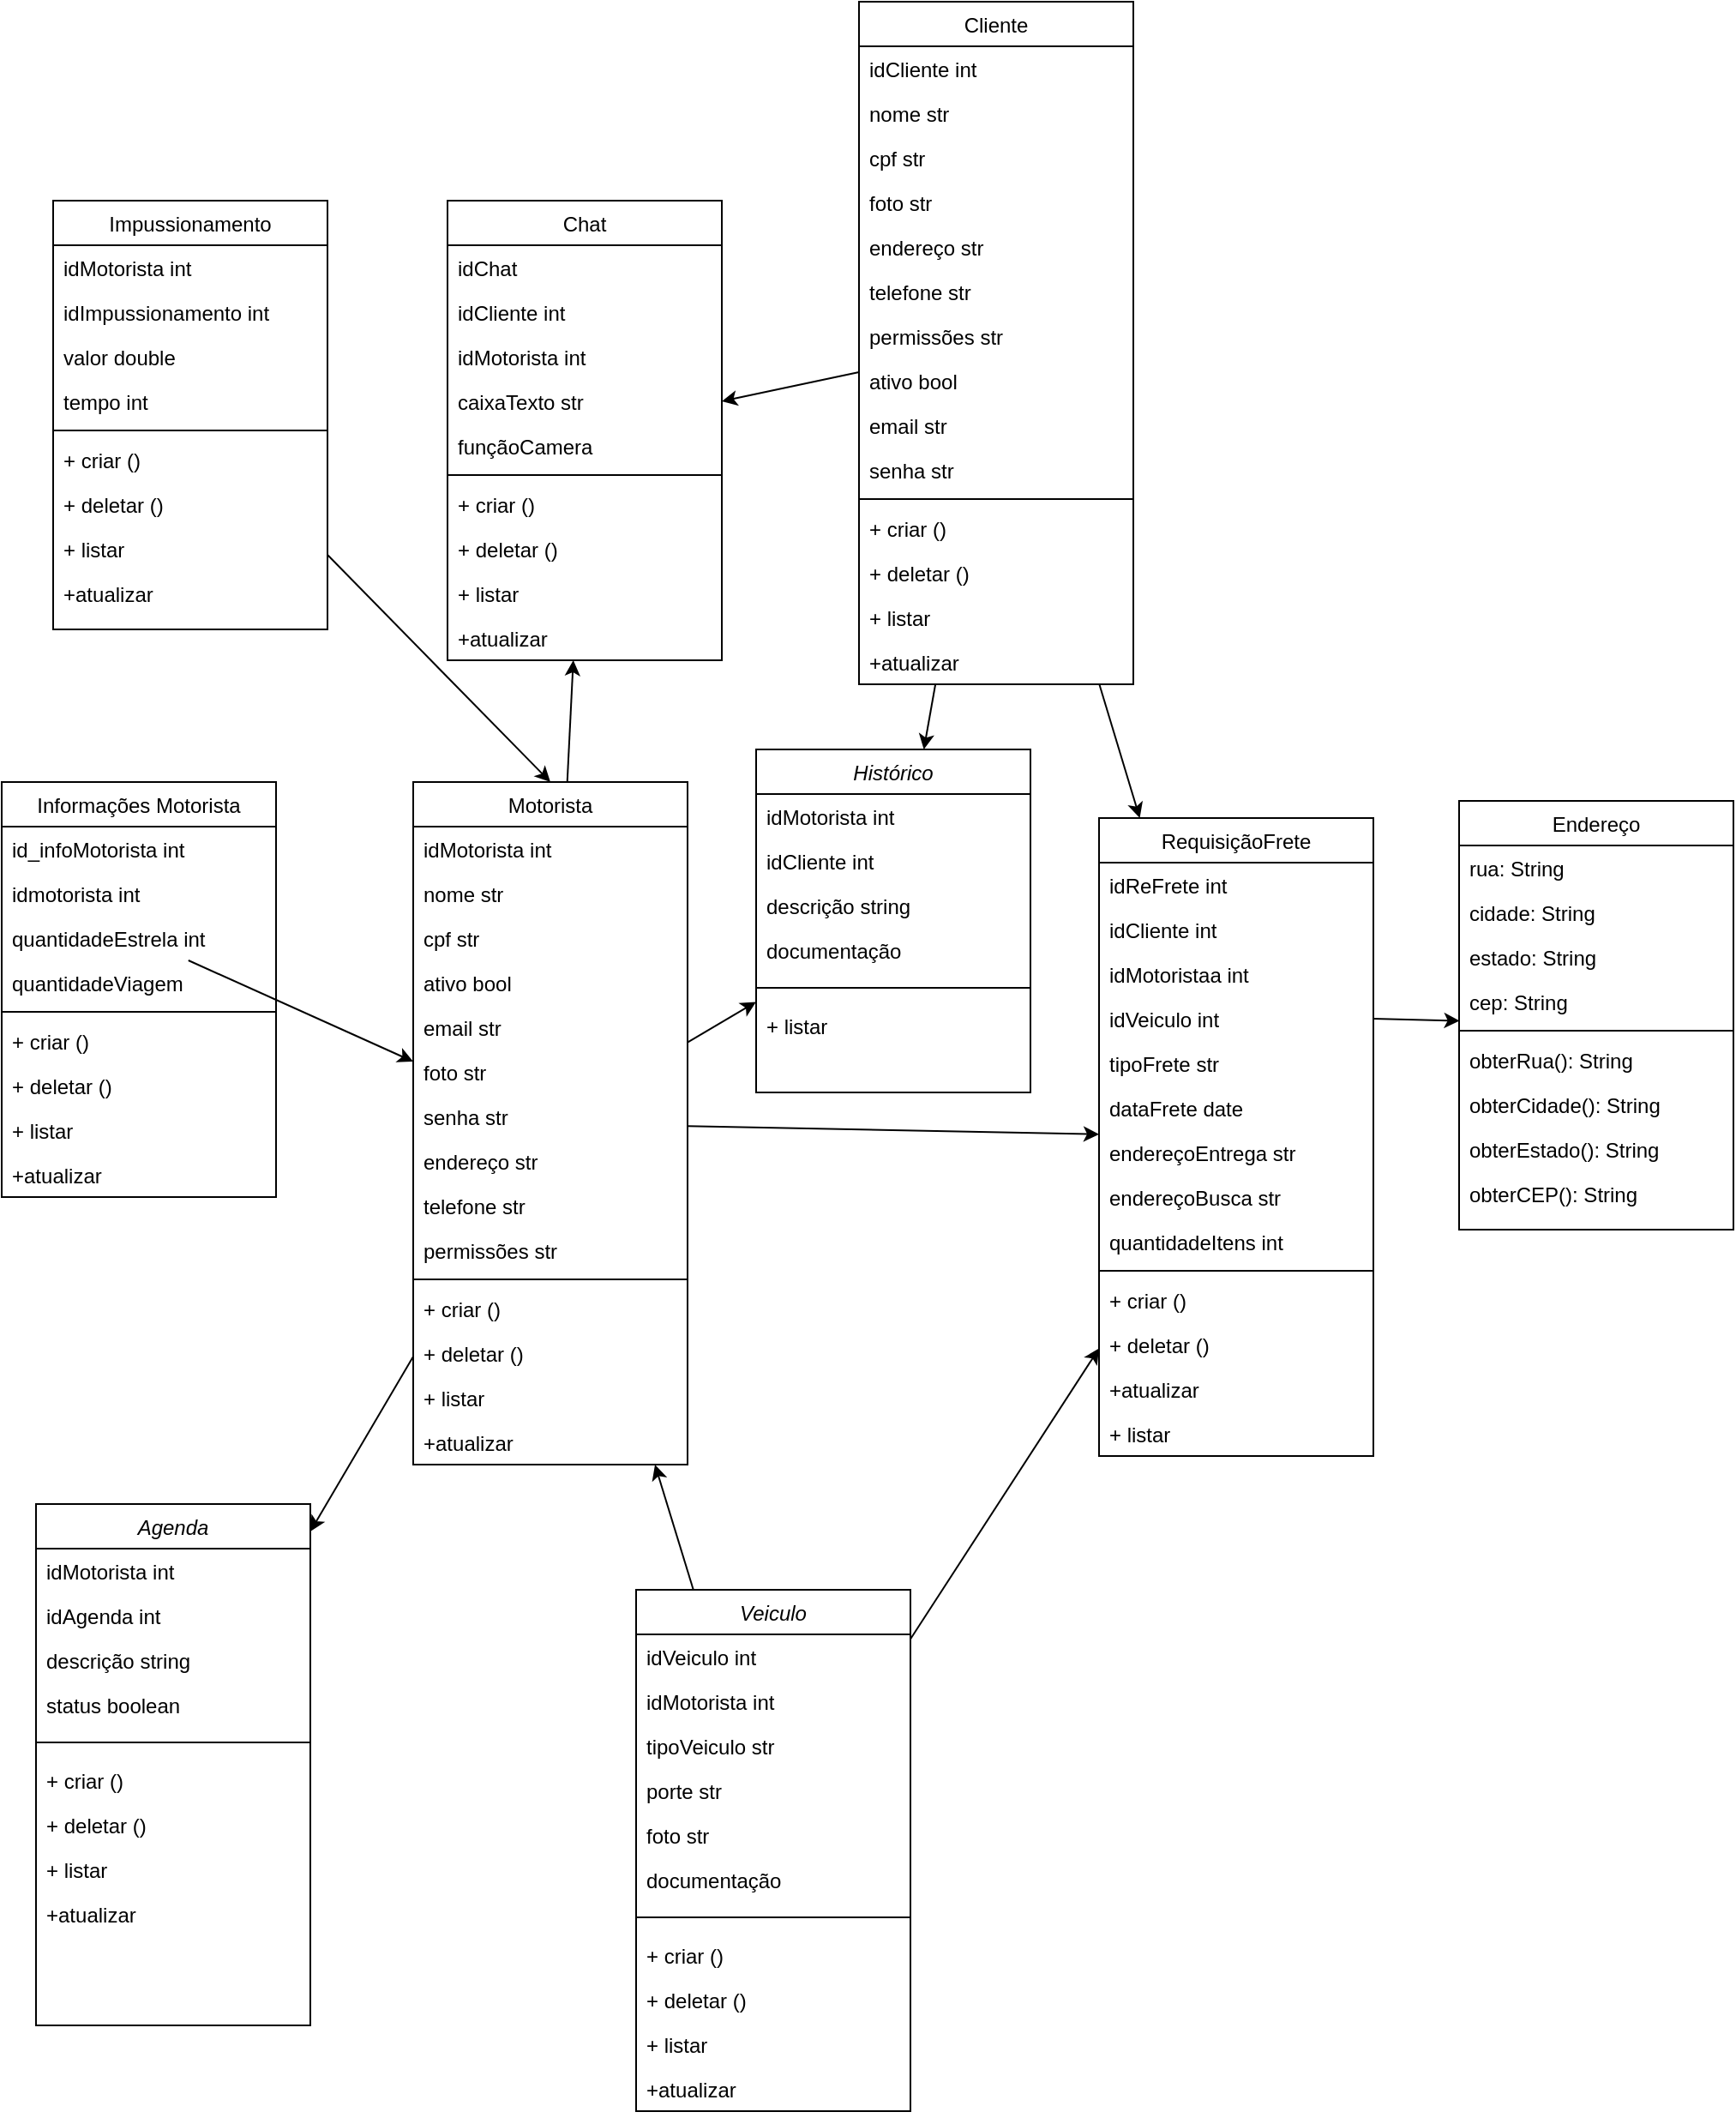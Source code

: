 <mxfile version="24.2.0" type="github">
  <diagram id="C5RBs43oDa-KdzZeNtuy" name="Page-1">
    <mxGraphModel dx="1009" dy="1711" grid="1" gridSize="10" guides="1" tooltips="1" connect="1" arrows="1" fold="1" page="1" pageScale="1" pageWidth="827" pageHeight="1169" math="0" shadow="0">
      <root>
        <mxCell id="WIyWlLk6GJQsqaUBKTNV-0" />
        <mxCell id="WIyWlLk6GJQsqaUBKTNV-1" parent="WIyWlLk6GJQsqaUBKTNV-0" />
        <mxCell id="SF8O7hj9vOD-8rgYwH3F-73" style="rounded=0;orthogonalLoop=1;jettySize=auto;html=1;" parent="WIyWlLk6GJQsqaUBKTNV-1" source="zkfFHV4jXpPFQw0GAbJ--0" target="zkfFHV4jXpPFQw0GAbJ--6" edge="1">
          <mxGeometry relative="1" as="geometry" />
        </mxCell>
        <mxCell id="SF8O7hj9vOD-8rgYwH3F-77" style="rounded=0;orthogonalLoop=1;jettySize=auto;html=1;" parent="WIyWlLk6GJQsqaUBKTNV-1" source="zkfFHV4jXpPFQw0GAbJ--0" target="SF8O7hj9vOD-8rgYwH3F-41" edge="1">
          <mxGeometry relative="1" as="geometry" />
        </mxCell>
        <mxCell id="zkfFHV4jXpPFQw0GAbJ--0" value="Veiculo" style="swimlane;fontStyle=2;align=center;verticalAlign=top;childLayout=stackLayout;horizontal=1;startSize=26;horizontalStack=0;resizeParent=1;resizeLast=0;collapsible=1;marginBottom=0;rounded=0;shadow=0;strokeWidth=1;" parent="WIyWlLk6GJQsqaUBKTNV-1" vertex="1">
          <mxGeometry x="420" y="600" width="160" height="304" as="geometry">
            <mxRectangle x="220" y="120" width="160" height="26" as="alternateBounds" />
          </mxGeometry>
        </mxCell>
        <mxCell id="zkfFHV4jXpPFQw0GAbJ--1" value="idVeiculo int" style="text;align=left;verticalAlign=top;spacingLeft=4;spacingRight=4;overflow=hidden;rotatable=0;points=[[0,0.5],[1,0.5]];portConstraint=eastwest;" parent="zkfFHV4jXpPFQw0GAbJ--0" vertex="1">
          <mxGeometry y="26" width="160" height="26" as="geometry" />
        </mxCell>
        <mxCell id="zkfFHV4jXpPFQw0GAbJ--2" value="idMotorista int" style="text;align=left;verticalAlign=top;spacingLeft=4;spacingRight=4;overflow=hidden;rotatable=0;points=[[0,0.5],[1,0.5]];portConstraint=eastwest;rounded=0;shadow=0;html=0;" parent="zkfFHV4jXpPFQw0GAbJ--0" vertex="1">
          <mxGeometry y="52" width="160" height="26" as="geometry" />
        </mxCell>
        <mxCell id="zkfFHV4jXpPFQw0GAbJ--3" value="tipoVeiculo str" style="text;align=left;verticalAlign=top;spacingLeft=4;spacingRight=4;overflow=hidden;rotatable=0;points=[[0,0.5],[1,0.5]];portConstraint=eastwest;rounded=0;shadow=0;html=0;" parent="zkfFHV4jXpPFQw0GAbJ--0" vertex="1">
          <mxGeometry y="78" width="160" height="26" as="geometry" />
        </mxCell>
        <mxCell id="SF8O7hj9vOD-8rgYwH3F-3" value="porte str" style="text;align=left;verticalAlign=top;spacingLeft=4;spacingRight=4;overflow=hidden;rotatable=0;points=[[0,0.5],[1,0.5]];portConstraint=eastwest;rounded=0;shadow=0;html=0;" parent="zkfFHV4jXpPFQw0GAbJ--0" vertex="1">
          <mxGeometry y="104" width="160" height="26" as="geometry" />
        </mxCell>
        <mxCell id="SF8O7hj9vOD-8rgYwH3F-5" value="foto str" style="text;align=left;verticalAlign=top;spacingLeft=4;spacingRight=4;overflow=hidden;rotatable=0;points=[[0,0.5],[1,0.5]];portConstraint=eastwest;rounded=0;shadow=0;html=0;" parent="zkfFHV4jXpPFQw0GAbJ--0" vertex="1">
          <mxGeometry y="130" width="160" height="26" as="geometry" />
        </mxCell>
        <mxCell id="SF8O7hj9vOD-8rgYwH3F-6" value="documentação" style="text;align=left;verticalAlign=top;spacingLeft=4;spacingRight=4;overflow=hidden;rotatable=0;points=[[0,0.5],[1,0.5]];portConstraint=eastwest;rounded=0;shadow=0;html=0;" parent="zkfFHV4jXpPFQw0GAbJ--0" vertex="1">
          <mxGeometry y="156" width="160" height="26" as="geometry" />
        </mxCell>
        <mxCell id="zkfFHV4jXpPFQw0GAbJ--4" value="" style="line;html=1;strokeWidth=1;align=left;verticalAlign=middle;spacingTop=-1;spacingLeft=3;spacingRight=3;rotatable=0;labelPosition=right;points=[];portConstraint=eastwest;" parent="zkfFHV4jXpPFQw0GAbJ--0" vertex="1">
          <mxGeometry y="182" width="160" height="18" as="geometry" />
        </mxCell>
        <mxCell id="SF8O7hj9vOD-8rgYwH3F-103" value="+ criar ()" style="text;align=left;verticalAlign=top;spacingLeft=4;spacingRight=4;overflow=hidden;rotatable=0;points=[[0,0.5],[1,0.5]];portConstraint=eastwest;rounded=0;shadow=0;html=0;" parent="zkfFHV4jXpPFQw0GAbJ--0" vertex="1">
          <mxGeometry y="200" width="160" height="26" as="geometry" />
        </mxCell>
        <mxCell id="SF8O7hj9vOD-8rgYwH3F-104" value="+ deletar ()" style="text;align=left;verticalAlign=top;spacingLeft=4;spacingRight=4;overflow=hidden;rotatable=0;points=[[0,0.5],[1,0.5]];portConstraint=eastwest;rounded=0;shadow=0;html=0;" parent="zkfFHV4jXpPFQw0GAbJ--0" vertex="1">
          <mxGeometry y="226" width="160" height="26" as="geometry" />
        </mxCell>
        <mxCell id="SF8O7hj9vOD-8rgYwH3F-105" value="+ listar" style="text;align=left;verticalAlign=top;spacingLeft=4;spacingRight=4;overflow=hidden;rotatable=0;points=[[0,0.5],[1,0.5]];portConstraint=eastwest;rounded=0;shadow=0;html=0;" parent="zkfFHV4jXpPFQw0GAbJ--0" vertex="1">
          <mxGeometry y="252" width="160" height="26" as="geometry" />
        </mxCell>
        <mxCell id="SF8O7hj9vOD-8rgYwH3F-106" value="+atualizar" style="text;align=left;verticalAlign=top;spacingLeft=4;spacingRight=4;overflow=hidden;rotatable=0;points=[[0,0.5],[1,0.5]];portConstraint=eastwest;rounded=0;shadow=0;html=0;" parent="zkfFHV4jXpPFQw0GAbJ--0" vertex="1">
          <mxGeometry y="278" width="160" height="26" as="geometry" />
        </mxCell>
        <mxCell id="SF8O7hj9vOD-8rgYwH3F-75" style="rounded=0;orthogonalLoop=1;jettySize=auto;html=1;" parent="WIyWlLk6GJQsqaUBKTNV-1" source="zkfFHV4jXpPFQw0GAbJ--6" target="SF8O7hj9vOD-8rgYwH3F-41" edge="1">
          <mxGeometry relative="1" as="geometry" />
        </mxCell>
        <mxCell id="SF8O7hj9vOD-8rgYwH3F-80" style="rounded=0;orthogonalLoop=1;jettySize=auto;html=1;" parent="WIyWlLk6GJQsqaUBKTNV-1" source="zkfFHV4jXpPFQw0GAbJ--6" target="SF8O7hj9vOD-8rgYwH3F-56" edge="1">
          <mxGeometry relative="1" as="geometry" />
        </mxCell>
        <mxCell id="JM5bOzaQmFHxEE-AzBz2-33" style="rounded=0;orthogonalLoop=1;jettySize=auto;html=1;" edge="1" parent="WIyWlLk6GJQsqaUBKTNV-1" source="zkfFHV4jXpPFQw0GAbJ--6" target="JM5bOzaQmFHxEE-AzBz2-17">
          <mxGeometry relative="1" as="geometry" />
        </mxCell>
        <mxCell id="JM5bOzaQmFHxEE-AzBz2-46" style="rounded=0;orthogonalLoop=1;jettySize=auto;html=1;" edge="1" parent="WIyWlLk6GJQsqaUBKTNV-1" source="zkfFHV4jXpPFQw0GAbJ--6" target="JM5bOzaQmFHxEE-AzBz2-34">
          <mxGeometry relative="1" as="geometry">
            <mxPoint x="260" y="280" as="targetPoint" />
          </mxGeometry>
        </mxCell>
        <mxCell id="zkfFHV4jXpPFQw0GAbJ--6" value="Motorista" style="swimlane;fontStyle=0;align=center;verticalAlign=top;childLayout=stackLayout;horizontal=1;startSize=26;horizontalStack=0;resizeParent=1;resizeLast=0;collapsible=1;marginBottom=0;rounded=0;shadow=0;strokeWidth=1;" parent="WIyWlLk6GJQsqaUBKTNV-1" vertex="1">
          <mxGeometry x="290" y="129" width="160" height="398" as="geometry">
            <mxRectangle x="130" y="380" width="160" height="26" as="alternateBounds" />
          </mxGeometry>
        </mxCell>
        <mxCell id="zkfFHV4jXpPFQw0GAbJ--7" value="idMotorista int" style="text;align=left;verticalAlign=top;spacingLeft=4;spacingRight=4;overflow=hidden;rotatable=0;points=[[0,0.5],[1,0.5]];portConstraint=eastwest;" parent="zkfFHV4jXpPFQw0GAbJ--6" vertex="1">
          <mxGeometry y="26" width="160" height="26" as="geometry" />
        </mxCell>
        <mxCell id="SF8O7hj9vOD-8rgYwH3F-16" value="nome str" style="text;align=left;verticalAlign=top;spacingLeft=4;spacingRight=4;overflow=hidden;rotatable=0;points=[[0,0.5],[1,0.5]];portConstraint=eastwest;rounded=0;shadow=0;html=0;" parent="zkfFHV4jXpPFQw0GAbJ--6" vertex="1">
          <mxGeometry y="52" width="160" height="26" as="geometry" />
        </mxCell>
        <mxCell id="SF8O7hj9vOD-8rgYwH3F-17" value="cpf str" style="text;align=left;verticalAlign=top;spacingLeft=4;spacingRight=4;overflow=hidden;rotatable=0;points=[[0,0.5],[1,0.5]];portConstraint=eastwest;rounded=0;shadow=0;html=0;" parent="zkfFHV4jXpPFQw0GAbJ--6" vertex="1">
          <mxGeometry y="78" width="160" height="26" as="geometry" />
        </mxCell>
        <mxCell id="SF8O7hj9vOD-8rgYwH3F-18" value="ativo bool" style="text;align=left;verticalAlign=top;spacingLeft=4;spacingRight=4;overflow=hidden;rotatable=0;points=[[0,0.5],[1,0.5]];portConstraint=eastwest;rounded=0;shadow=0;html=0;" parent="zkfFHV4jXpPFQw0GAbJ--6" vertex="1">
          <mxGeometry y="104" width="160" height="26" as="geometry" />
        </mxCell>
        <mxCell id="SF8O7hj9vOD-8rgYwH3F-19" value="email str" style="text;align=left;verticalAlign=top;spacingLeft=4;spacingRight=4;overflow=hidden;rotatable=0;points=[[0,0.5],[1,0.5]];portConstraint=eastwest;rounded=0;shadow=0;html=0;" parent="zkfFHV4jXpPFQw0GAbJ--6" vertex="1">
          <mxGeometry y="130" width="160" height="26" as="geometry" />
        </mxCell>
        <mxCell id="SF8O7hj9vOD-8rgYwH3F-14" value="foto str" style="text;align=left;verticalAlign=top;spacingLeft=4;spacingRight=4;overflow=hidden;rotatable=0;points=[[0,0.5],[1,0.5]];portConstraint=eastwest;rounded=0;shadow=0;html=0;" parent="zkfFHV4jXpPFQw0GAbJ--6" vertex="1">
          <mxGeometry y="156" width="160" height="26" as="geometry" />
        </mxCell>
        <mxCell id="SF8O7hj9vOD-8rgYwH3F-20" value="senha str" style="text;align=left;verticalAlign=top;spacingLeft=4;spacingRight=4;overflow=hidden;rotatable=0;points=[[0,0.5],[1,0.5]];portConstraint=eastwest;rounded=0;shadow=0;html=0;" parent="zkfFHV4jXpPFQw0GAbJ--6" vertex="1">
          <mxGeometry y="182" width="160" height="26" as="geometry" />
        </mxCell>
        <mxCell id="SF8O7hj9vOD-8rgYwH3F-15" value="endereço str" style="text;align=left;verticalAlign=top;spacingLeft=4;spacingRight=4;overflow=hidden;rotatable=0;points=[[0,0.5],[1,0.5]];portConstraint=eastwest;rounded=0;shadow=0;html=0;" parent="zkfFHV4jXpPFQw0GAbJ--6" vertex="1">
          <mxGeometry y="208" width="160" height="26" as="geometry" />
        </mxCell>
        <mxCell id="SF8O7hj9vOD-8rgYwH3F-13" value="telefone str" style="text;align=left;verticalAlign=top;spacingLeft=4;spacingRight=4;overflow=hidden;rotatable=0;points=[[0,0.5],[1,0.5]];portConstraint=eastwest;rounded=0;shadow=0;html=0;" parent="zkfFHV4jXpPFQw0GAbJ--6" vertex="1">
          <mxGeometry y="234" width="160" height="26" as="geometry" />
        </mxCell>
        <mxCell id="zkfFHV4jXpPFQw0GAbJ--8" value="permissões str" style="text;align=left;verticalAlign=top;spacingLeft=4;spacingRight=4;overflow=hidden;rotatable=0;points=[[0,0.5],[1,0.5]];portConstraint=eastwest;rounded=0;shadow=0;html=0;" parent="zkfFHV4jXpPFQw0GAbJ--6" vertex="1">
          <mxGeometry y="260" width="160" height="26" as="geometry" />
        </mxCell>
        <mxCell id="zkfFHV4jXpPFQw0GAbJ--9" value="" style="line;html=1;strokeWidth=1;align=left;verticalAlign=middle;spacingTop=-1;spacingLeft=3;spacingRight=3;rotatable=0;labelPosition=right;points=[];portConstraint=eastwest;" parent="zkfFHV4jXpPFQw0GAbJ--6" vertex="1">
          <mxGeometry y="286" width="160" height="8" as="geometry" />
        </mxCell>
        <mxCell id="SF8O7hj9vOD-8rgYwH3F-95" value="+ criar ()" style="text;align=left;verticalAlign=top;spacingLeft=4;spacingRight=4;overflow=hidden;rotatable=0;points=[[0,0.5],[1,0.5]];portConstraint=eastwest;rounded=0;shadow=0;html=0;" parent="zkfFHV4jXpPFQw0GAbJ--6" vertex="1">
          <mxGeometry y="294" width="160" height="26" as="geometry" />
        </mxCell>
        <mxCell id="SF8O7hj9vOD-8rgYwH3F-96" value="+ deletar ()" style="text;align=left;verticalAlign=top;spacingLeft=4;spacingRight=4;overflow=hidden;rotatable=0;points=[[0,0.5],[1,0.5]];portConstraint=eastwest;rounded=0;shadow=0;html=0;" parent="zkfFHV4jXpPFQw0GAbJ--6" vertex="1">
          <mxGeometry y="320" width="160" height="26" as="geometry" />
        </mxCell>
        <mxCell id="SF8O7hj9vOD-8rgYwH3F-97" value="+ listar" style="text;align=left;verticalAlign=top;spacingLeft=4;spacingRight=4;overflow=hidden;rotatable=0;points=[[0,0.5],[1,0.5]];portConstraint=eastwest;rounded=0;shadow=0;html=0;" parent="zkfFHV4jXpPFQw0GAbJ--6" vertex="1">
          <mxGeometry y="346" width="160" height="26" as="geometry" />
        </mxCell>
        <mxCell id="SF8O7hj9vOD-8rgYwH3F-98" value="+atualizar" style="text;align=left;verticalAlign=top;spacingLeft=4;spacingRight=4;overflow=hidden;rotatable=0;points=[[0,0.5],[1,0.5]];portConstraint=eastwest;rounded=0;shadow=0;html=0;" parent="zkfFHV4jXpPFQw0GAbJ--6" vertex="1">
          <mxGeometry y="372" width="160" height="26" as="geometry" />
        </mxCell>
        <mxCell id="zkfFHV4jXpPFQw0GAbJ--13" value="Informações Motorista" style="swimlane;fontStyle=0;align=center;verticalAlign=top;childLayout=stackLayout;horizontal=1;startSize=26;horizontalStack=0;resizeParent=1;resizeLast=0;collapsible=1;marginBottom=0;rounded=0;shadow=0;strokeWidth=1;" parent="WIyWlLk6GJQsqaUBKTNV-1" vertex="1">
          <mxGeometry x="50" y="129" width="160" height="242" as="geometry">
            <mxRectangle x="340" y="380" width="170" height="26" as="alternateBounds" />
          </mxGeometry>
        </mxCell>
        <mxCell id="zkfFHV4jXpPFQw0GAbJ--14" value="id_infoMotorista int" style="text;align=left;verticalAlign=top;spacingLeft=4;spacingRight=4;overflow=hidden;rotatable=0;points=[[0,0.5],[1,0.5]];portConstraint=eastwest;" parent="zkfFHV4jXpPFQw0GAbJ--13" vertex="1">
          <mxGeometry y="26" width="160" height="26" as="geometry" />
        </mxCell>
        <mxCell id="SF8O7hj9vOD-8rgYwH3F-24" value="idmotorista int" style="text;align=left;verticalAlign=top;spacingLeft=4;spacingRight=4;overflow=hidden;rotatable=0;points=[[0,0.5],[1,0.5]];portConstraint=eastwest;" parent="zkfFHV4jXpPFQw0GAbJ--13" vertex="1">
          <mxGeometry y="52" width="160" height="26" as="geometry" />
        </mxCell>
        <mxCell id="SF8O7hj9vOD-8rgYwH3F-26" value="quantidadeEstrela int" style="text;align=left;verticalAlign=top;spacingLeft=4;spacingRight=4;overflow=hidden;rotatable=0;points=[[0,0.5],[1,0.5]];portConstraint=eastwest;" parent="zkfFHV4jXpPFQw0GAbJ--13" vertex="1">
          <mxGeometry y="78" width="160" height="26" as="geometry" />
        </mxCell>
        <mxCell id="SF8O7hj9vOD-8rgYwH3F-28" value="quantidadeViagem" style="text;align=left;verticalAlign=top;spacingLeft=4;spacingRight=4;overflow=hidden;rotatable=0;points=[[0,0.5],[1,0.5]];portConstraint=eastwest;" parent="zkfFHV4jXpPFQw0GAbJ--13" vertex="1">
          <mxGeometry y="104" width="160" height="26" as="geometry" />
        </mxCell>
        <mxCell id="zkfFHV4jXpPFQw0GAbJ--15" value="" style="line;html=1;strokeWidth=1;align=left;verticalAlign=middle;spacingTop=-1;spacingLeft=3;spacingRight=3;rotatable=0;labelPosition=right;points=[];portConstraint=eastwest;" parent="zkfFHV4jXpPFQw0GAbJ--13" vertex="1">
          <mxGeometry y="130" width="160" height="8" as="geometry" />
        </mxCell>
        <mxCell id="SF8O7hj9vOD-8rgYwH3F-99" value="+ criar ()" style="text;align=left;verticalAlign=top;spacingLeft=4;spacingRight=4;overflow=hidden;rotatable=0;points=[[0,0.5],[1,0.5]];portConstraint=eastwest;rounded=0;shadow=0;html=0;" parent="zkfFHV4jXpPFQw0GAbJ--13" vertex="1">
          <mxGeometry y="138" width="160" height="26" as="geometry" />
        </mxCell>
        <mxCell id="SF8O7hj9vOD-8rgYwH3F-100" value="+ deletar ()" style="text;align=left;verticalAlign=top;spacingLeft=4;spacingRight=4;overflow=hidden;rotatable=0;points=[[0,0.5],[1,0.5]];portConstraint=eastwest;rounded=0;shadow=0;html=0;" parent="zkfFHV4jXpPFQw0GAbJ--13" vertex="1">
          <mxGeometry y="164" width="160" height="26" as="geometry" />
        </mxCell>
        <mxCell id="SF8O7hj9vOD-8rgYwH3F-101" value="+ listar" style="text;align=left;verticalAlign=top;spacingLeft=4;spacingRight=4;overflow=hidden;rotatable=0;points=[[0,0.5],[1,0.5]];portConstraint=eastwest;rounded=0;shadow=0;html=0;" parent="zkfFHV4jXpPFQw0GAbJ--13" vertex="1">
          <mxGeometry y="190" width="160" height="26" as="geometry" />
        </mxCell>
        <mxCell id="SF8O7hj9vOD-8rgYwH3F-102" value="+atualizar" style="text;align=left;verticalAlign=top;spacingLeft=4;spacingRight=4;overflow=hidden;rotatable=0;points=[[0,0.5],[1,0.5]];portConstraint=eastwest;rounded=0;shadow=0;html=0;" parent="zkfFHV4jXpPFQw0GAbJ--13" vertex="1">
          <mxGeometry y="216" width="160" height="26" as="geometry" />
        </mxCell>
        <mxCell id="SF8O7hj9vOD-8rgYwH3F-72" style="rounded=0;orthogonalLoop=1;jettySize=auto;html=1;" parent="WIyWlLk6GJQsqaUBKTNV-1" source="zkfFHV4jXpPFQw0GAbJ--17" target="SF8O7hj9vOD-8rgYwH3F-56" edge="1">
          <mxGeometry relative="1" as="geometry" />
        </mxCell>
        <mxCell id="SF8O7hj9vOD-8rgYwH3F-76" style="rounded=0;orthogonalLoop=1;jettySize=auto;html=1;" parent="WIyWlLk6GJQsqaUBKTNV-1" source="zkfFHV4jXpPFQw0GAbJ--17" target="SF8O7hj9vOD-8rgYwH3F-41" edge="1">
          <mxGeometry relative="1" as="geometry" />
        </mxCell>
        <mxCell id="JM5bOzaQmFHxEE-AzBz2-31" style="rounded=0;orthogonalLoop=1;jettySize=auto;html=1;" edge="1" parent="WIyWlLk6GJQsqaUBKTNV-1" source="zkfFHV4jXpPFQw0GAbJ--17" target="JM5bOzaQmFHxEE-AzBz2-17">
          <mxGeometry relative="1" as="geometry" />
        </mxCell>
        <mxCell id="zkfFHV4jXpPFQw0GAbJ--17" value="Cliente" style="swimlane;fontStyle=0;align=center;verticalAlign=top;childLayout=stackLayout;horizontal=1;startSize=26;horizontalStack=0;resizeParent=1;resizeLast=0;collapsible=1;marginBottom=0;rounded=0;shadow=0;strokeWidth=1;" parent="WIyWlLk6GJQsqaUBKTNV-1" vertex="1">
          <mxGeometry x="550" y="-326" width="160" height="398" as="geometry">
            <mxRectangle x="550" y="140" width="160" height="26" as="alternateBounds" />
          </mxGeometry>
        </mxCell>
        <mxCell id="zkfFHV4jXpPFQw0GAbJ--18" value="idCliente int" style="text;align=left;verticalAlign=top;spacingLeft=4;spacingRight=4;overflow=hidden;rotatable=0;points=[[0,0.5],[1,0.5]];portConstraint=eastwest;" parent="zkfFHV4jXpPFQw0GAbJ--17" vertex="1">
          <mxGeometry y="26" width="160" height="26" as="geometry" />
        </mxCell>
        <mxCell id="zkfFHV4jXpPFQw0GAbJ--19" value="nome str" style="text;align=left;verticalAlign=top;spacingLeft=4;spacingRight=4;overflow=hidden;rotatable=0;points=[[0,0.5],[1,0.5]];portConstraint=eastwest;rounded=0;shadow=0;html=0;" parent="zkfFHV4jXpPFQw0GAbJ--17" vertex="1">
          <mxGeometry y="52" width="160" height="26" as="geometry" />
        </mxCell>
        <mxCell id="zkfFHV4jXpPFQw0GAbJ--20" value="cpf str" style="text;align=left;verticalAlign=top;spacingLeft=4;spacingRight=4;overflow=hidden;rotatable=0;points=[[0,0.5],[1,0.5]];portConstraint=eastwest;rounded=0;shadow=0;html=0;" parent="zkfFHV4jXpPFQw0GAbJ--17" vertex="1">
          <mxGeometry y="78" width="160" height="26" as="geometry" />
        </mxCell>
        <mxCell id="zkfFHV4jXpPFQw0GAbJ--21" value="foto str" style="text;align=left;verticalAlign=top;spacingLeft=4;spacingRight=4;overflow=hidden;rotatable=0;points=[[0,0.5],[1,0.5]];portConstraint=eastwest;rounded=0;shadow=0;html=0;" parent="zkfFHV4jXpPFQw0GAbJ--17" vertex="1">
          <mxGeometry y="104" width="160" height="26" as="geometry" />
        </mxCell>
        <mxCell id="zkfFHV4jXpPFQw0GAbJ--22" value="endereço str" style="text;align=left;verticalAlign=top;spacingLeft=4;spacingRight=4;overflow=hidden;rotatable=0;points=[[0,0.5],[1,0.5]];portConstraint=eastwest;rounded=0;shadow=0;html=0;" parent="zkfFHV4jXpPFQw0GAbJ--17" vertex="1">
          <mxGeometry y="130" width="160" height="26" as="geometry" />
        </mxCell>
        <mxCell id="SF8O7hj9vOD-8rgYwH3F-7" value="telefone str" style="text;align=left;verticalAlign=top;spacingLeft=4;spacingRight=4;overflow=hidden;rotatable=0;points=[[0,0.5],[1,0.5]];portConstraint=eastwest;rounded=0;shadow=0;html=0;" parent="zkfFHV4jXpPFQw0GAbJ--17" vertex="1">
          <mxGeometry y="156" width="160" height="26" as="geometry" />
        </mxCell>
        <mxCell id="SF8O7hj9vOD-8rgYwH3F-10" value="permissões str" style="text;align=left;verticalAlign=top;spacingLeft=4;spacingRight=4;overflow=hidden;rotatable=0;points=[[0,0.5],[1,0.5]];portConstraint=eastwest;rounded=0;shadow=0;html=0;" parent="zkfFHV4jXpPFQw0GAbJ--17" vertex="1">
          <mxGeometry y="182" width="160" height="26" as="geometry" />
        </mxCell>
        <mxCell id="SF8O7hj9vOD-8rgYwH3F-9" value="ativo bool" style="text;align=left;verticalAlign=top;spacingLeft=4;spacingRight=4;overflow=hidden;rotatable=0;points=[[0,0.5],[1,0.5]];portConstraint=eastwest;rounded=0;shadow=0;html=0;" parent="zkfFHV4jXpPFQw0GAbJ--17" vertex="1">
          <mxGeometry y="208" width="160" height="26" as="geometry" />
        </mxCell>
        <mxCell id="SF8O7hj9vOD-8rgYwH3F-8" value="email str" style="text;align=left;verticalAlign=top;spacingLeft=4;spacingRight=4;overflow=hidden;rotatable=0;points=[[0,0.5],[1,0.5]];portConstraint=eastwest;rounded=0;shadow=0;html=0;" parent="zkfFHV4jXpPFQw0GAbJ--17" vertex="1">
          <mxGeometry y="234" width="160" height="26" as="geometry" />
        </mxCell>
        <mxCell id="zkfFHV4jXpPFQw0GAbJ--25" value="senha str" style="text;align=left;verticalAlign=top;spacingLeft=4;spacingRight=4;overflow=hidden;rotatable=0;points=[[0,0.5],[1,0.5]];portConstraint=eastwest;" parent="zkfFHV4jXpPFQw0GAbJ--17" vertex="1">
          <mxGeometry y="260" width="160" height="26" as="geometry" />
        </mxCell>
        <mxCell id="zkfFHV4jXpPFQw0GAbJ--23" value="" style="line;html=1;strokeWidth=1;align=left;verticalAlign=middle;spacingTop=-1;spacingLeft=3;spacingRight=3;rotatable=0;labelPosition=right;points=[];portConstraint=eastwest;" parent="zkfFHV4jXpPFQw0GAbJ--17" vertex="1">
          <mxGeometry y="286" width="160" height="8" as="geometry" />
        </mxCell>
        <mxCell id="SF8O7hj9vOD-8rgYwH3F-87" value="+ criar ()" style="text;align=left;verticalAlign=top;spacingLeft=4;spacingRight=4;overflow=hidden;rotatable=0;points=[[0,0.5],[1,0.5]];portConstraint=eastwest;rounded=0;shadow=0;html=0;" parent="zkfFHV4jXpPFQw0GAbJ--17" vertex="1">
          <mxGeometry y="294" width="160" height="26" as="geometry" />
        </mxCell>
        <mxCell id="SF8O7hj9vOD-8rgYwH3F-88" value="+ deletar ()" style="text;align=left;verticalAlign=top;spacingLeft=4;spacingRight=4;overflow=hidden;rotatable=0;points=[[0,0.5],[1,0.5]];portConstraint=eastwest;rounded=0;shadow=0;html=0;" parent="zkfFHV4jXpPFQw0GAbJ--17" vertex="1">
          <mxGeometry y="320" width="160" height="26" as="geometry" />
        </mxCell>
        <mxCell id="SF8O7hj9vOD-8rgYwH3F-89" value="+ listar" style="text;align=left;verticalAlign=top;spacingLeft=4;spacingRight=4;overflow=hidden;rotatable=0;points=[[0,0.5],[1,0.5]];portConstraint=eastwest;rounded=0;shadow=0;html=0;" parent="zkfFHV4jXpPFQw0GAbJ--17" vertex="1">
          <mxGeometry y="346" width="160" height="26" as="geometry" />
        </mxCell>
        <mxCell id="SF8O7hj9vOD-8rgYwH3F-90" value="+atualizar" style="text;align=left;verticalAlign=top;spacingLeft=4;spacingRight=4;overflow=hidden;rotatable=0;points=[[0,0.5],[1,0.5]];portConstraint=eastwest;rounded=0;shadow=0;html=0;" parent="zkfFHV4jXpPFQw0GAbJ--17" vertex="1">
          <mxGeometry y="372" width="160" height="26" as="geometry" />
        </mxCell>
        <mxCell id="SF8O7hj9vOD-8rgYwH3F-41" value="RequisiçãoFrete" style="swimlane;fontStyle=0;align=center;verticalAlign=top;childLayout=stackLayout;horizontal=1;startSize=26;horizontalStack=0;resizeParent=1;resizeLast=0;collapsible=1;marginBottom=0;rounded=0;shadow=0;strokeWidth=1;" parent="WIyWlLk6GJQsqaUBKTNV-1" vertex="1">
          <mxGeometry x="690" y="150" width="160" height="372" as="geometry">
            <mxRectangle x="130" y="380" width="160" height="26" as="alternateBounds" />
          </mxGeometry>
        </mxCell>
        <mxCell id="SF8O7hj9vOD-8rgYwH3F-42" value="idReFrete int" style="text;align=left;verticalAlign=top;spacingLeft=4;spacingRight=4;overflow=hidden;rotatable=0;points=[[0,0.5],[1,0.5]];portConstraint=eastwest;" parent="SF8O7hj9vOD-8rgYwH3F-41" vertex="1">
          <mxGeometry y="26" width="160" height="26" as="geometry" />
        </mxCell>
        <mxCell id="SF8O7hj9vOD-8rgYwH3F-43" value="idCliente int" style="text;align=left;verticalAlign=top;spacingLeft=4;spacingRight=4;overflow=hidden;rotatable=0;points=[[0,0.5],[1,0.5]];portConstraint=eastwest;rounded=0;shadow=0;html=0;" parent="SF8O7hj9vOD-8rgYwH3F-41" vertex="1">
          <mxGeometry y="52" width="160" height="26" as="geometry" />
        </mxCell>
        <mxCell id="SF8O7hj9vOD-8rgYwH3F-44" value="idMotoristaa int" style="text;align=left;verticalAlign=top;spacingLeft=4;spacingRight=4;overflow=hidden;rotatable=0;points=[[0,0.5],[1,0.5]];portConstraint=eastwest;rounded=0;shadow=0;html=0;" parent="SF8O7hj9vOD-8rgYwH3F-41" vertex="1">
          <mxGeometry y="78" width="160" height="26" as="geometry" />
        </mxCell>
        <mxCell id="SF8O7hj9vOD-8rgYwH3F-45" value="idVeiculo int" style="text;align=left;verticalAlign=top;spacingLeft=4;spacingRight=4;overflow=hidden;rotatable=0;points=[[0,0.5],[1,0.5]];portConstraint=eastwest;rounded=0;shadow=0;html=0;" parent="SF8O7hj9vOD-8rgYwH3F-41" vertex="1">
          <mxGeometry y="104" width="160" height="26" as="geometry" />
        </mxCell>
        <mxCell id="SF8O7hj9vOD-8rgYwH3F-46" value="tipoFrete str" style="text;align=left;verticalAlign=top;spacingLeft=4;spacingRight=4;overflow=hidden;rotatable=0;points=[[0,0.5],[1,0.5]];portConstraint=eastwest;rounded=0;shadow=0;html=0;" parent="SF8O7hj9vOD-8rgYwH3F-41" vertex="1">
          <mxGeometry y="130" width="160" height="26" as="geometry" />
        </mxCell>
        <mxCell id="SF8O7hj9vOD-8rgYwH3F-47" value="dataFrete date" style="text;align=left;verticalAlign=top;spacingLeft=4;spacingRight=4;overflow=hidden;rotatable=0;points=[[0,0.5],[1,0.5]];portConstraint=eastwest;rounded=0;shadow=0;html=0;" parent="SF8O7hj9vOD-8rgYwH3F-41" vertex="1">
          <mxGeometry y="156" width="160" height="26" as="geometry" />
        </mxCell>
        <mxCell id="SF8O7hj9vOD-8rgYwH3F-48" value="endereçoEntrega str" style="text;align=left;verticalAlign=top;spacingLeft=4;spacingRight=4;overflow=hidden;rotatable=0;points=[[0,0.5],[1,0.5]];portConstraint=eastwest;rounded=0;shadow=0;html=0;" parent="SF8O7hj9vOD-8rgYwH3F-41" vertex="1">
          <mxGeometry y="182" width="160" height="26" as="geometry" />
        </mxCell>
        <mxCell id="SF8O7hj9vOD-8rgYwH3F-49" value="endereçoBusca str" style="text;align=left;verticalAlign=top;spacingLeft=4;spacingRight=4;overflow=hidden;rotatable=0;points=[[0,0.5],[1,0.5]];portConstraint=eastwest;rounded=0;shadow=0;html=0;" parent="SF8O7hj9vOD-8rgYwH3F-41" vertex="1">
          <mxGeometry y="208" width="160" height="26" as="geometry" />
        </mxCell>
        <mxCell id="SF8O7hj9vOD-8rgYwH3F-50" value="quantidadeItens int" style="text;align=left;verticalAlign=top;spacingLeft=4;spacingRight=4;overflow=hidden;rotatable=0;points=[[0,0.5],[1,0.5]];portConstraint=eastwest;rounded=0;shadow=0;html=0;" parent="SF8O7hj9vOD-8rgYwH3F-41" vertex="1">
          <mxGeometry y="234" width="160" height="26" as="geometry" />
        </mxCell>
        <mxCell id="SF8O7hj9vOD-8rgYwH3F-52" value="" style="line;html=1;strokeWidth=1;align=left;verticalAlign=middle;spacingTop=-1;spacingLeft=3;spacingRight=3;rotatable=0;labelPosition=right;points=[];portConstraint=eastwest;" parent="SF8O7hj9vOD-8rgYwH3F-41" vertex="1">
          <mxGeometry y="260" width="160" height="8" as="geometry" />
        </mxCell>
        <mxCell id="SF8O7hj9vOD-8rgYwH3F-91" value="+ criar ()" style="text;align=left;verticalAlign=top;spacingLeft=4;spacingRight=4;overflow=hidden;rotatable=0;points=[[0,0.5],[1,0.5]];portConstraint=eastwest;rounded=0;shadow=0;html=0;" parent="SF8O7hj9vOD-8rgYwH3F-41" vertex="1">
          <mxGeometry y="268" width="160" height="26" as="geometry" />
        </mxCell>
        <mxCell id="SF8O7hj9vOD-8rgYwH3F-92" value="+ deletar ()" style="text;align=left;verticalAlign=top;spacingLeft=4;spacingRight=4;overflow=hidden;rotatable=0;points=[[0,0.5],[1,0.5]];portConstraint=eastwest;rounded=0;shadow=0;html=0;" parent="SF8O7hj9vOD-8rgYwH3F-41" vertex="1">
          <mxGeometry y="294" width="160" height="26" as="geometry" />
        </mxCell>
        <mxCell id="SF8O7hj9vOD-8rgYwH3F-94" value="+atualizar" style="text;align=left;verticalAlign=top;spacingLeft=4;spacingRight=4;overflow=hidden;rotatable=0;points=[[0,0.5],[1,0.5]];portConstraint=eastwest;rounded=0;shadow=0;html=0;" parent="SF8O7hj9vOD-8rgYwH3F-41" vertex="1">
          <mxGeometry y="320" width="160" height="26" as="geometry" />
        </mxCell>
        <mxCell id="SF8O7hj9vOD-8rgYwH3F-93" value="+ listar" style="text;align=left;verticalAlign=top;spacingLeft=4;spacingRight=4;overflow=hidden;rotatable=0;points=[[0,0.5],[1,0.5]];portConstraint=eastwest;rounded=0;shadow=0;html=0;" parent="SF8O7hj9vOD-8rgYwH3F-41" vertex="1">
          <mxGeometry y="346" width="160" height="26" as="geometry" />
        </mxCell>
        <mxCell id="SF8O7hj9vOD-8rgYwH3F-56" value="Chat" style="swimlane;fontStyle=0;align=center;verticalAlign=top;childLayout=stackLayout;horizontal=1;startSize=26;horizontalStack=0;resizeParent=1;resizeLast=0;collapsible=1;marginBottom=0;rounded=0;shadow=0;strokeWidth=1;" parent="WIyWlLk6GJQsqaUBKTNV-1" vertex="1">
          <mxGeometry x="310" y="-210" width="160" height="268" as="geometry">
            <mxRectangle x="130" y="380" width="160" height="26" as="alternateBounds" />
          </mxGeometry>
        </mxCell>
        <mxCell id="SF8O7hj9vOD-8rgYwH3F-57" value="idChat" style="text;align=left;verticalAlign=top;spacingLeft=4;spacingRight=4;overflow=hidden;rotatable=0;points=[[0,0.5],[1,0.5]];portConstraint=eastwest;" parent="SF8O7hj9vOD-8rgYwH3F-56" vertex="1">
          <mxGeometry y="26" width="160" height="26" as="geometry" />
        </mxCell>
        <mxCell id="SF8O7hj9vOD-8rgYwH3F-58" value="idCliente int" style="text;align=left;verticalAlign=top;spacingLeft=4;spacingRight=4;overflow=hidden;rotatable=0;points=[[0,0.5],[1,0.5]];portConstraint=eastwest;rounded=0;shadow=0;html=0;" parent="SF8O7hj9vOD-8rgYwH3F-56" vertex="1">
          <mxGeometry y="52" width="160" height="26" as="geometry" />
        </mxCell>
        <mxCell id="SF8O7hj9vOD-8rgYwH3F-59" value="idMotorista int" style="text;align=left;verticalAlign=top;spacingLeft=4;spacingRight=4;overflow=hidden;rotatable=0;points=[[0,0.5],[1,0.5]];portConstraint=eastwest;rounded=0;shadow=0;html=0;" parent="SF8O7hj9vOD-8rgYwH3F-56" vertex="1">
          <mxGeometry y="78" width="160" height="26" as="geometry" />
        </mxCell>
        <mxCell id="SF8O7hj9vOD-8rgYwH3F-60" value="caixaTexto str" style="text;align=left;verticalAlign=top;spacingLeft=4;spacingRight=4;overflow=hidden;rotatable=0;points=[[0,0.5],[1,0.5]];portConstraint=eastwest;rounded=0;shadow=0;html=0;" parent="SF8O7hj9vOD-8rgYwH3F-56" vertex="1">
          <mxGeometry y="104" width="160" height="26" as="geometry" />
        </mxCell>
        <mxCell id="SF8O7hj9vOD-8rgYwH3F-61" value="funçãoCamera" style="text;align=left;verticalAlign=top;spacingLeft=4;spacingRight=4;overflow=hidden;rotatable=0;points=[[0,0.5],[1,0.5]];portConstraint=eastwest;rounded=0;shadow=0;html=0;" parent="SF8O7hj9vOD-8rgYwH3F-56" vertex="1">
          <mxGeometry y="130" width="160" height="26" as="geometry" />
        </mxCell>
        <mxCell id="SF8O7hj9vOD-8rgYwH3F-66" value="" style="line;html=1;strokeWidth=1;align=left;verticalAlign=middle;spacingTop=-1;spacingLeft=3;spacingRight=3;rotatable=0;labelPosition=right;points=[];portConstraint=eastwest;" parent="SF8O7hj9vOD-8rgYwH3F-56" vertex="1">
          <mxGeometry y="156" width="160" height="8" as="geometry" />
        </mxCell>
        <mxCell id="SF8O7hj9vOD-8rgYwH3F-81" value="+ criar ()" style="text;align=left;verticalAlign=top;spacingLeft=4;spacingRight=4;overflow=hidden;rotatable=0;points=[[0,0.5],[1,0.5]];portConstraint=eastwest;rounded=0;shadow=0;html=0;" parent="SF8O7hj9vOD-8rgYwH3F-56" vertex="1">
          <mxGeometry y="164" width="160" height="26" as="geometry" />
        </mxCell>
        <mxCell id="SF8O7hj9vOD-8rgYwH3F-85" value="+ deletar ()" style="text;align=left;verticalAlign=top;spacingLeft=4;spacingRight=4;overflow=hidden;rotatable=0;points=[[0,0.5],[1,0.5]];portConstraint=eastwest;rounded=0;shadow=0;html=0;" parent="SF8O7hj9vOD-8rgYwH3F-56" vertex="1">
          <mxGeometry y="190" width="160" height="26" as="geometry" />
        </mxCell>
        <mxCell id="SF8O7hj9vOD-8rgYwH3F-86" value="+ listar" style="text;align=left;verticalAlign=top;spacingLeft=4;spacingRight=4;overflow=hidden;rotatable=0;points=[[0,0.5],[1,0.5]];portConstraint=eastwest;rounded=0;shadow=0;html=0;" parent="SF8O7hj9vOD-8rgYwH3F-56" vertex="1">
          <mxGeometry y="216" width="160" height="26" as="geometry" />
        </mxCell>
        <mxCell id="SF8O7hj9vOD-8rgYwH3F-82" value="+atualizar" style="text;align=left;verticalAlign=top;spacingLeft=4;spacingRight=4;overflow=hidden;rotatable=0;points=[[0,0.5],[1,0.5]];portConstraint=eastwest;rounded=0;shadow=0;html=0;" parent="SF8O7hj9vOD-8rgYwH3F-56" vertex="1">
          <mxGeometry y="242" width="160" height="26" as="geometry" />
        </mxCell>
        <mxCell id="SF8O7hj9vOD-8rgYwH3F-74" style="rounded=0;orthogonalLoop=1;jettySize=auto;html=1;" parent="WIyWlLk6GJQsqaUBKTNV-1" source="SF8O7hj9vOD-8rgYwH3F-26" target="zkfFHV4jXpPFQw0GAbJ--6" edge="1">
          <mxGeometry relative="1" as="geometry" />
        </mxCell>
        <mxCell id="Npd7eRc6irKTKolxQZ4O-0" value="Endereço" style="swimlane;fontStyle=0;align=center;verticalAlign=top;childLayout=stackLayout;horizontal=1;startSize=26;horizontalStack=0;resizeParent=1;resizeLast=0;collapsible=1;marginBottom=0;rounded=0;shadow=0;strokeWidth=1;" parent="WIyWlLk6GJQsqaUBKTNV-1" vertex="1">
          <mxGeometry x="900" y="140" width="160" height="250" as="geometry">
            <mxRectangle x="130" y="380" width="160" height="26" as="alternateBounds" />
          </mxGeometry>
        </mxCell>
        <mxCell id="Npd7eRc6irKTKolxQZ4O-1" value="rua: String" style="text;align=left;verticalAlign=top;spacingLeft=4;spacingRight=4;overflow=hidden;rotatable=0;points=[[0,0.5],[1,0.5]];portConstraint=eastwest;fontStyle=0" parent="Npd7eRc6irKTKolxQZ4O-0" vertex="1">
          <mxGeometry y="26" width="160" height="26" as="geometry" />
        </mxCell>
        <mxCell id="Npd7eRc6irKTKolxQZ4O-2" value="cidade: String " style="text;align=left;verticalAlign=top;spacingLeft=4;spacingRight=4;overflow=hidden;rotatable=0;points=[[0,0.5],[1,0.5]];portConstraint=eastwest;rounded=0;shadow=0;html=0;fontStyle=0" parent="Npd7eRc6irKTKolxQZ4O-0" vertex="1">
          <mxGeometry y="52" width="160" height="26" as="geometry" />
        </mxCell>
        <mxCell id="Npd7eRc6irKTKolxQZ4O-3" value="estado: String " style="text;align=left;verticalAlign=top;spacingLeft=4;spacingRight=4;overflow=hidden;rotatable=0;points=[[0,0.5],[1,0.5]];portConstraint=eastwest;rounded=0;shadow=0;html=0;fontStyle=0" parent="Npd7eRc6irKTKolxQZ4O-0" vertex="1">
          <mxGeometry y="78" width="160" height="26" as="geometry" />
        </mxCell>
        <mxCell id="Npd7eRc6irKTKolxQZ4O-4" value="cep: String    " style="text;align=left;verticalAlign=top;spacingLeft=4;spacingRight=4;overflow=hidden;rotatable=0;points=[[0,0.5],[1,0.5]];portConstraint=eastwest;rounded=0;shadow=0;html=0;fontStyle=0" parent="Npd7eRc6irKTKolxQZ4O-0" vertex="1">
          <mxGeometry y="104" width="160" height="26" as="geometry" />
        </mxCell>
        <mxCell id="Npd7eRc6irKTKolxQZ4O-10" value="" style="line;html=1;strokeWidth=1;align=left;verticalAlign=middle;spacingTop=-1;spacingLeft=3;spacingRight=3;rotatable=0;labelPosition=right;points=[];portConstraint=eastwest;" parent="Npd7eRc6irKTKolxQZ4O-0" vertex="1">
          <mxGeometry y="130" width="160" height="8" as="geometry" />
        </mxCell>
        <mxCell id="Npd7eRc6irKTKolxQZ4O-11" value="obterRua(): String " style="text;align=left;verticalAlign=top;spacingLeft=4;spacingRight=4;overflow=hidden;rotatable=0;points=[[0,0.5],[1,0.5]];portConstraint=eastwest;rounded=0;shadow=0;html=0;fontStyle=0" parent="Npd7eRc6irKTKolxQZ4O-0" vertex="1">
          <mxGeometry y="138" width="160" height="26" as="geometry" />
        </mxCell>
        <mxCell id="Npd7eRc6irKTKolxQZ4O-12" value="obterCidade(): String" style="text;align=left;verticalAlign=top;spacingLeft=4;spacingRight=4;overflow=hidden;rotatable=0;points=[[0,0.5],[1,0.5]];portConstraint=eastwest;rounded=0;shadow=0;html=0;" parent="Npd7eRc6irKTKolxQZ4O-0" vertex="1">
          <mxGeometry y="164" width="160" height="26" as="geometry" />
        </mxCell>
        <mxCell id="Npd7eRc6irKTKolxQZ4O-13" value="obterEstado(): String" style="text;align=left;verticalAlign=top;spacingLeft=4;spacingRight=4;overflow=hidden;rotatable=0;points=[[0,0.5],[1,0.5]];portConstraint=eastwest;rounded=0;shadow=0;html=0;" parent="Npd7eRc6irKTKolxQZ4O-0" vertex="1">
          <mxGeometry y="190" width="160" height="26" as="geometry" />
        </mxCell>
        <mxCell id="Npd7eRc6irKTKolxQZ4O-14" value="obterCEP(): String" style="text;align=left;verticalAlign=top;spacingLeft=4;spacingRight=4;overflow=hidden;rotatable=0;points=[[0,0.5],[1,0.5]];portConstraint=eastwest;rounded=0;shadow=0;html=0;" parent="Npd7eRc6irKTKolxQZ4O-0" vertex="1">
          <mxGeometry y="216" width="160" height="26" as="geometry" />
        </mxCell>
        <mxCell id="Npd7eRc6irKTKolxQZ4O-16" style="rounded=0;orthogonalLoop=1;jettySize=auto;html=1;entryX=0.002;entryY=0.933;entryDx=0;entryDy=0;entryPerimeter=0;exitX=1;exitY=0.5;exitDx=0;exitDy=0;" parent="WIyWlLk6GJQsqaUBKTNV-1" source="SF8O7hj9vOD-8rgYwH3F-45" target="Npd7eRc6irKTKolxQZ4O-4" edge="1">
          <mxGeometry relative="1" as="geometry" />
        </mxCell>
        <mxCell id="JM5bOzaQmFHxEE-AzBz2-16" style="rounded=0;orthogonalLoop=1;jettySize=auto;html=1;entryX=0.5;entryY=0;entryDx=0;entryDy=0;" edge="1" parent="WIyWlLk6GJQsqaUBKTNV-1" source="JM5bOzaQmFHxEE-AzBz2-0" target="zkfFHV4jXpPFQw0GAbJ--6">
          <mxGeometry relative="1" as="geometry" />
        </mxCell>
        <mxCell id="JM5bOzaQmFHxEE-AzBz2-0" value="Impussionamento" style="swimlane;fontStyle=0;align=center;verticalAlign=top;childLayout=stackLayout;horizontal=1;startSize=26;horizontalStack=0;resizeParent=1;resizeLast=0;collapsible=1;marginBottom=0;rounded=0;shadow=0;strokeWidth=1;" vertex="1" parent="WIyWlLk6GJQsqaUBKTNV-1">
          <mxGeometry x="80" y="-210" width="160" height="250" as="geometry">
            <mxRectangle x="130" y="380" width="160" height="26" as="alternateBounds" />
          </mxGeometry>
        </mxCell>
        <mxCell id="JM5bOzaQmFHxEE-AzBz2-1" value="idMotorista int" style="text;align=left;verticalAlign=top;spacingLeft=4;spacingRight=4;overflow=hidden;rotatable=0;points=[[0,0.5],[1,0.5]];portConstraint=eastwest;" vertex="1" parent="JM5bOzaQmFHxEE-AzBz2-0">
          <mxGeometry y="26" width="160" height="26" as="geometry" />
        </mxCell>
        <mxCell id="JM5bOzaQmFHxEE-AzBz2-2" value="idImpussionamento int" style="text;align=left;verticalAlign=top;spacingLeft=4;spacingRight=4;overflow=hidden;rotatable=0;points=[[0,0.5],[1,0.5]];portConstraint=eastwest;rounded=0;shadow=0;html=0;" vertex="1" parent="JM5bOzaQmFHxEE-AzBz2-0">
          <mxGeometry y="52" width="160" height="26" as="geometry" />
        </mxCell>
        <mxCell id="JM5bOzaQmFHxEE-AzBz2-4" value="valor double" style="text;align=left;verticalAlign=top;spacingLeft=4;spacingRight=4;overflow=hidden;rotatable=0;points=[[0,0.5],[1,0.5]];portConstraint=eastwest;rounded=0;shadow=0;html=0;" vertex="1" parent="JM5bOzaQmFHxEE-AzBz2-0">
          <mxGeometry y="78" width="160" height="26" as="geometry" />
        </mxCell>
        <mxCell id="JM5bOzaQmFHxEE-AzBz2-5" value="tempo int" style="text;align=left;verticalAlign=top;spacingLeft=4;spacingRight=4;overflow=hidden;rotatable=0;points=[[0,0.5],[1,0.5]];portConstraint=eastwest;rounded=0;shadow=0;html=0;" vertex="1" parent="JM5bOzaQmFHxEE-AzBz2-0">
          <mxGeometry y="104" width="160" height="26" as="geometry" />
        </mxCell>
        <mxCell id="JM5bOzaQmFHxEE-AzBz2-11" value="" style="line;html=1;strokeWidth=1;align=left;verticalAlign=middle;spacingTop=-1;spacingLeft=3;spacingRight=3;rotatable=0;labelPosition=right;points=[];portConstraint=eastwest;" vertex="1" parent="JM5bOzaQmFHxEE-AzBz2-0">
          <mxGeometry y="130" width="160" height="8" as="geometry" />
        </mxCell>
        <mxCell id="JM5bOzaQmFHxEE-AzBz2-12" value="+ criar ()" style="text;align=left;verticalAlign=top;spacingLeft=4;spacingRight=4;overflow=hidden;rotatable=0;points=[[0,0.5],[1,0.5]];portConstraint=eastwest;rounded=0;shadow=0;html=0;" vertex="1" parent="JM5bOzaQmFHxEE-AzBz2-0">
          <mxGeometry y="138" width="160" height="26" as="geometry" />
        </mxCell>
        <mxCell id="JM5bOzaQmFHxEE-AzBz2-13" value="+ deletar ()" style="text;align=left;verticalAlign=top;spacingLeft=4;spacingRight=4;overflow=hidden;rotatable=0;points=[[0,0.5],[1,0.5]];portConstraint=eastwest;rounded=0;shadow=0;html=0;" vertex="1" parent="JM5bOzaQmFHxEE-AzBz2-0">
          <mxGeometry y="164" width="160" height="26" as="geometry" />
        </mxCell>
        <mxCell id="JM5bOzaQmFHxEE-AzBz2-14" value="+ listar" style="text;align=left;verticalAlign=top;spacingLeft=4;spacingRight=4;overflow=hidden;rotatable=0;points=[[0,0.5],[1,0.5]];portConstraint=eastwest;rounded=0;shadow=0;html=0;" vertex="1" parent="JM5bOzaQmFHxEE-AzBz2-0">
          <mxGeometry y="190" width="160" height="26" as="geometry" />
        </mxCell>
        <mxCell id="JM5bOzaQmFHxEE-AzBz2-15" value="+atualizar" style="text;align=left;verticalAlign=top;spacingLeft=4;spacingRight=4;overflow=hidden;rotatable=0;points=[[0,0.5],[1,0.5]];portConstraint=eastwest;rounded=0;shadow=0;html=0;" vertex="1" parent="JM5bOzaQmFHxEE-AzBz2-0">
          <mxGeometry y="216" width="160" height="26" as="geometry" />
        </mxCell>
        <mxCell id="JM5bOzaQmFHxEE-AzBz2-17" value="Histórico" style="swimlane;fontStyle=2;align=center;verticalAlign=top;childLayout=stackLayout;horizontal=1;startSize=26;horizontalStack=0;resizeParent=1;resizeLast=0;collapsible=1;marginBottom=0;rounded=0;shadow=0;strokeWidth=1;" vertex="1" parent="WIyWlLk6GJQsqaUBKTNV-1">
          <mxGeometry x="490" y="110" width="160" height="200" as="geometry">
            <mxRectangle x="220" y="120" width="160" height="26" as="alternateBounds" />
          </mxGeometry>
        </mxCell>
        <mxCell id="JM5bOzaQmFHxEE-AzBz2-18" value="idMotorista int" style="text;align=left;verticalAlign=top;spacingLeft=4;spacingRight=4;overflow=hidden;rotatable=0;points=[[0,0.5],[1,0.5]];portConstraint=eastwest;" vertex="1" parent="JM5bOzaQmFHxEE-AzBz2-17">
          <mxGeometry y="26" width="160" height="26" as="geometry" />
        </mxCell>
        <mxCell id="JM5bOzaQmFHxEE-AzBz2-19" value="idCliente int" style="text;align=left;verticalAlign=top;spacingLeft=4;spacingRight=4;overflow=hidden;rotatable=0;points=[[0,0.5],[1,0.5]];portConstraint=eastwest;rounded=0;shadow=0;html=0;" vertex="1" parent="JM5bOzaQmFHxEE-AzBz2-17">
          <mxGeometry y="52" width="160" height="26" as="geometry" />
        </mxCell>
        <mxCell id="JM5bOzaQmFHxEE-AzBz2-22" value="descrição string" style="text;align=left;verticalAlign=top;spacingLeft=4;spacingRight=4;overflow=hidden;rotatable=0;points=[[0,0.5],[1,0.5]];portConstraint=eastwest;rounded=0;shadow=0;html=0;" vertex="1" parent="JM5bOzaQmFHxEE-AzBz2-17">
          <mxGeometry y="78" width="160" height="26" as="geometry" />
        </mxCell>
        <mxCell id="JM5bOzaQmFHxEE-AzBz2-23" value="documentação" style="text;align=left;verticalAlign=top;spacingLeft=4;spacingRight=4;overflow=hidden;rotatable=0;points=[[0,0.5],[1,0.5]];portConstraint=eastwest;rounded=0;shadow=0;html=0;" vertex="1" parent="JM5bOzaQmFHxEE-AzBz2-17">
          <mxGeometry y="104" width="160" height="26" as="geometry" />
        </mxCell>
        <mxCell id="JM5bOzaQmFHxEE-AzBz2-24" value="" style="line;html=1;strokeWidth=1;align=left;verticalAlign=middle;spacingTop=-1;spacingLeft=3;spacingRight=3;rotatable=0;labelPosition=right;points=[];portConstraint=eastwest;" vertex="1" parent="JM5bOzaQmFHxEE-AzBz2-17">
          <mxGeometry y="130" width="160" height="18" as="geometry" />
        </mxCell>
        <mxCell id="JM5bOzaQmFHxEE-AzBz2-27" value="+ listar" style="text;align=left;verticalAlign=top;spacingLeft=4;spacingRight=4;overflow=hidden;rotatable=0;points=[[0,0.5],[1,0.5]];portConstraint=eastwest;rounded=0;shadow=0;html=0;" vertex="1" parent="JM5bOzaQmFHxEE-AzBz2-17">
          <mxGeometry y="148" width="160" height="26" as="geometry" />
        </mxCell>
        <mxCell id="JM5bOzaQmFHxEE-AzBz2-34" value="Agenda" style="swimlane;fontStyle=2;align=center;verticalAlign=top;childLayout=stackLayout;horizontal=1;startSize=26;horizontalStack=0;resizeParent=1;resizeLast=0;collapsible=1;marginBottom=0;rounded=0;shadow=0;strokeWidth=1;" vertex="1" parent="WIyWlLk6GJQsqaUBKTNV-1">
          <mxGeometry x="70" y="550" width="160" height="304" as="geometry">
            <mxRectangle x="220" y="120" width="160" height="26" as="alternateBounds" />
          </mxGeometry>
        </mxCell>
        <mxCell id="JM5bOzaQmFHxEE-AzBz2-36" value="idMotorista int" style="text;align=left;verticalAlign=top;spacingLeft=4;spacingRight=4;overflow=hidden;rotatable=0;points=[[0,0.5],[1,0.5]];portConstraint=eastwest;rounded=0;shadow=0;html=0;" vertex="1" parent="JM5bOzaQmFHxEE-AzBz2-34">
          <mxGeometry y="26" width="160" height="26" as="geometry" />
        </mxCell>
        <mxCell id="JM5bOzaQmFHxEE-AzBz2-38" value="idAgenda int" style="text;align=left;verticalAlign=top;spacingLeft=4;spacingRight=4;overflow=hidden;rotatable=0;points=[[0,0.5],[1,0.5]];portConstraint=eastwest;rounded=0;shadow=0;html=0;" vertex="1" parent="JM5bOzaQmFHxEE-AzBz2-34">
          <mxGeometry y="52" width="160" height="26" as="geometry" />
        </mxCell>
        <mxCell id="JM5bOzaQmFHxEE-AzBz2-39" value="descrição string" style="text;align=left;verticalAlign=top;spacingLeft=4;spacingRight=4;overflow=hidden;rotatable=0;points=[[0,0.5],[1,0.5]];portConstraint=eastwest;rounded=0;shadow=0;html=0;" vertex="1" parent="JM5bOzaQmFHxEE-AzBz2-34">
          <mxGeometry y="78" width="160" height="26" as="geometry" />
        </mxCell>
        <mxCell id="JM5bOzaQmFHxEE-AzBz2-40" value="status boolean" style="text;align=left;verticalAlign=top;spacingLeft=4;spacingRight=4;overflow=hidden;rotatable=0;points=[[0,0.5],[1,0.5]];portConstraint=eastwest;rounded=0;shadow=0;html=0;" vertex="1" parent="JM5bOzaQmFHxEE-AzBz2-34">
          <mxGeometry y="104" width="160" height="26" as="geometry" />
        </mxCell>
        <mxCell id="JM5bOzaQmFHxEE-AzBz2-41" value="" style="line;html=1;strokeWidth=1;align=left;verticalAlign=middle;spacingTop=-1;spacingLeft=3;spacingRight=3;rotatable=0;labelPosition=right;points=[];portConstraint=eastwest;" vertex="1" parent="JM5bOzaQmFHxEE-AzBz2-34">
          <mxGeometry y="130" width="160" height="18" as="geometry" />
        </mxCell>
        <mxCell id="JM5bOzaQmFHxEE-AzBz2-42" value="+ criar ()" style="text;align=left;verticalAlign=top;spacingLeft=4;spacingRight=4;overflow=hidden;rotatable=0;points=[[0,0.5],[1,0.5]];portConstraint=eastwest;rounded=0;shadow=0;html=0;" vertex="1" parent="JM5bOzaQmFHxEE-AzBz2-34">
          <mxGeometry y="148" width="160" height="26" as="geometry" />
        </mxCell>
        <mxCell id="JM5bOzaQmFHxEE-AzBz2-43" value="+ deletar ()" style="text;align=left;verticalAlign=top;spacingLeft=4;spacingRight=4;overflow=hidden;rotatable=0;points=[[0,0.5],[1,0.5]];portConstraint=eastwest;rounded=0;shadow=0;html=0;" vertex="1" parent="JM5bOzaQmFHxEE-AzBz2-34">
          <mxGeometry y="174" width="160" height="26" as="geometry" />
        </mxCell>
        <mxCell id="JM5bOzaQmFHxEE-AzBz2-44" value="+ listar" style="text;align=left;verticalAlign=top;spacingLeft=4;spacingRight=4;overflow=hidden;rotatable=0;points=[[0,0.5],[1,0.5]];portConstraint=eastwest;rounded=0;shadow=0;html=0;" vertex="1" parent="JM5bOzaQmFHxEE-AzBz2-34">
          <mxGeometry y="200" width="160" height="26" as="geometry" />
        </mxCell>
        <mxCell id="JM5bOzaQmFHxEE-AzBz2-45" value="+atualizar" style="text;align=left;verticalAlign=top;spacingLeft=4;spacingRight=4;overflow=hidden;rotatable=0;points=[[0,0.5],[1,0.5]];portConstraint=eastwest;rounded=0;shadow=0;html=0;" vertex="1" parent="JM5bOzaQmFHxEE-AzBz2-34">
          <mxGeometry y="226" width="160" height="26" as="geometry" />
        </mxCell>
      </root>
    </mxGraphModel>
  </diagram>
</mxfile>
